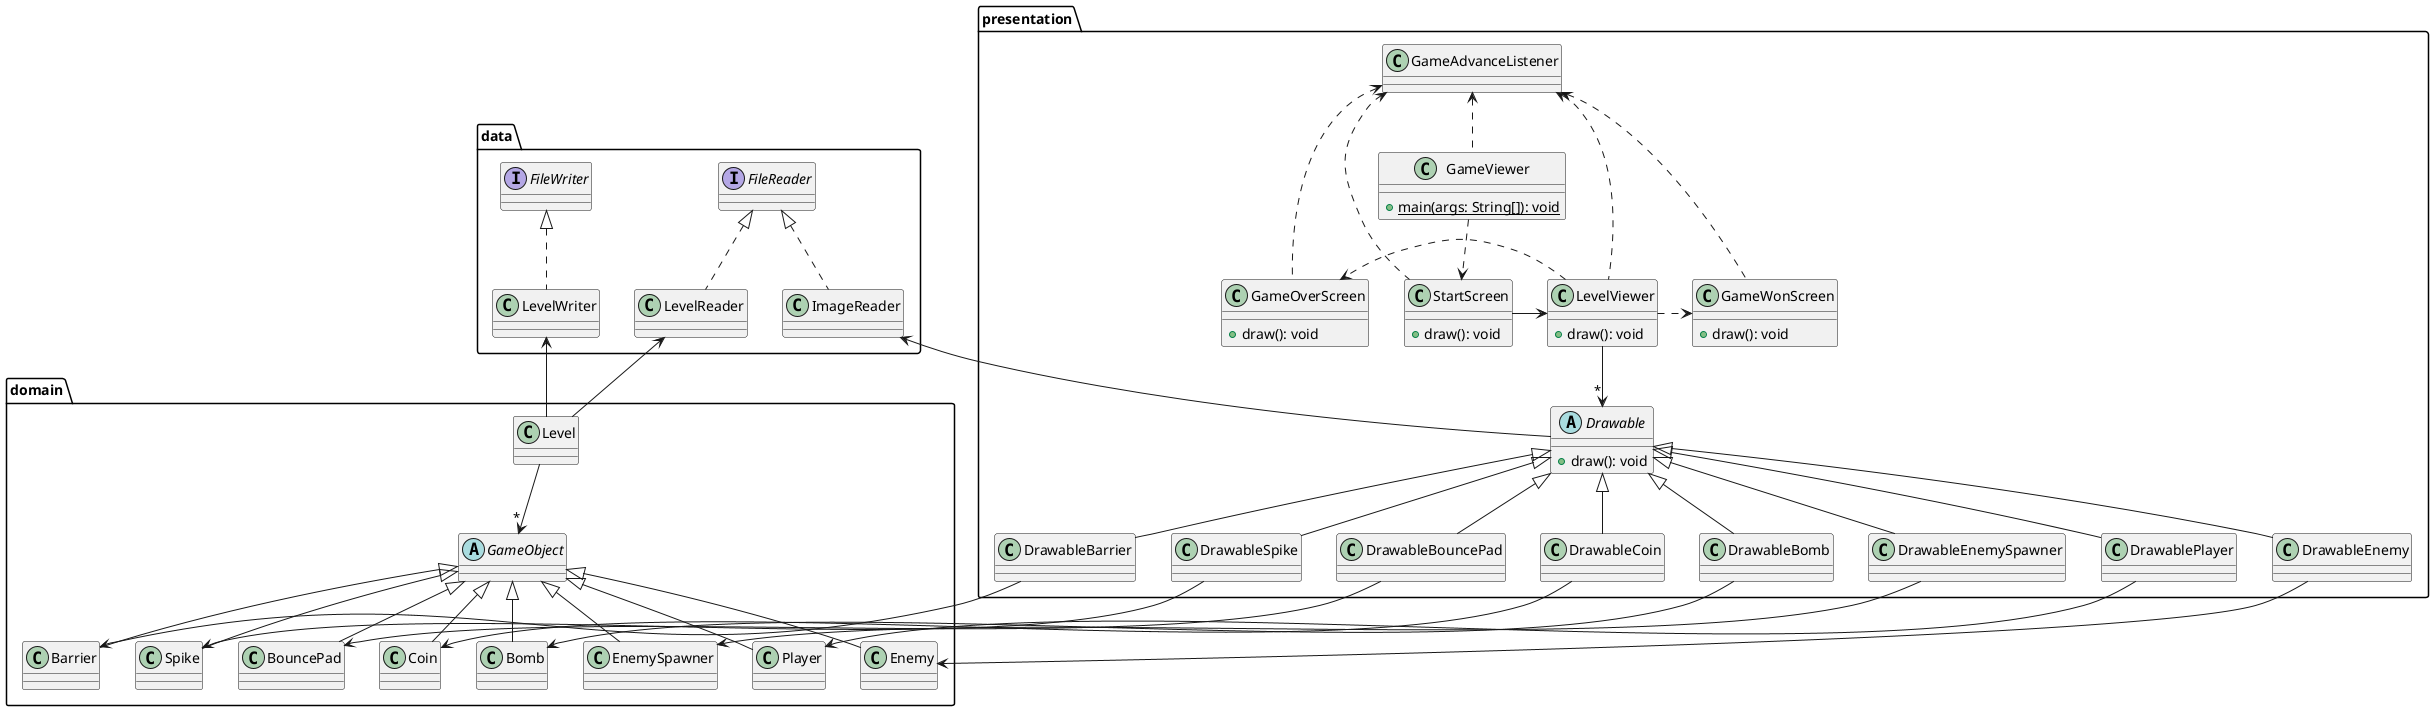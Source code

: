 @startuml ArcadeGame
package presentation {
  class GameViewer {
    + {static} main(args: String[]): void
  }
  class GameAdvanceListener
  class StartScreen {
    + draw(): void
  }
  class GameOverScreen {
    + draw(): void
  }
  class GameWonScreen {
    + draw(): void
  }
  class LevelViewer {
    + draw(): void
  }
  abstract Drawable {
    + draw(): void
  }
  class DrawablePlayer
  class DrawableEnemy
  class DrawableBarrier
  class DrawableSpike
  class DrawableBouncePad
  class DrawableCoin
  class DrawableBomb
  class DrawableEnemySpawner

  GameViewer .d.> StartScreen
  GameViewer .u.> GameAdvanceListener
  StartScreen -> LevelViewer
  StartScreen .u.> GameAdvanceListener
  LevelViewer .> GameWonScreen
  LevelViewer .> GameOverScreen
  LevelViewer .u.> GameAdvanceListener
  GameWonScreen .u.> GameAdvanceListener
  GameOverScreen .u.> GameAdvanceListener
  LevelViewer -d->"*" Drawable
  DrawablePlayer -u-|> Drawable
  DrawableEnemy -u-|> Drawable
  DrawableBarrier -u-|> Drawable
  DrawableSpike -u-|> Drawable
  DrawableBouncePad -u-|> Drawable
  DrawableCoin -u-|> Drawable
  DrawableBomb -u-|> Drawable
  DrawableEnemySpawner -u-|> Drawable
}
Drawable -l-> data.ImageReader
DrawablePlayer -d-> domain.Player
DrawableEnemy -d-> domain.Enemy
DrawableBarrier -d-> domain.Barrier
DrawableSpike -d-> domain.Spike
DrawableBouncePad -d-> domain.BouncePad
DrawableCoin -d-> domain.Coin
DrawableBomb -d-> domain.Bomb
DrawableEnemySpawner -d-> domain.EnemySpawner

package domain {
  class Level
  abstract GameObject
  class Player
  class Enemy
  class Barrier
  class Spike
  class BouncePad
  class Coin
  class Bomb
  class EnemySpawner

  Level -d->"*" GameObject
  Player -u-|> GameObject
  Enemy -u-|> GameObject
  Barrier -u-|> GameObject
  Spike -u-|> GameObject
  BouncePad -u-|> GameObject
  Coin -u-|> GameObject
  Bomb -u-|> GameObject
  EnemySpawner -u-|> GameObject
}
Level -u-> data.LevelReader
Level -u-> data.LevelWriter

package data {
  interface FileReader
  interface FileWriter
  class LevelReader
  class ImageReader
  class LevelWriter

  LevelReader .u.|> FileReader
  ImageReader .u.|> FileReader
  LevelWriter .u.|> FileWriter
}
@enduml